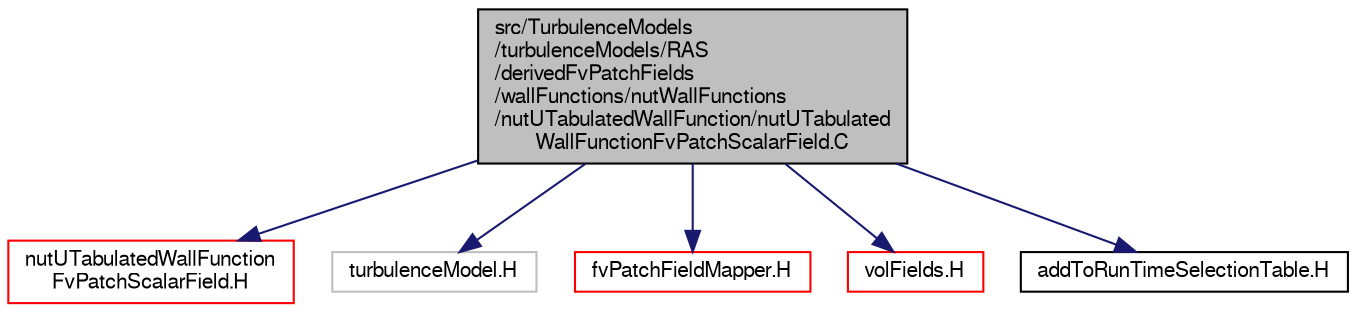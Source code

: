 digraph "src/TurbulenceModels/turbulenceModels/RAS/derivedFvPatchFields/wallFunctions/nutWallFunctions/nutUTabulatedWallFunction/nutUTabulatedWallFunctionFvPatchScalarField.C"
{
  bgcolor="transparent";
  edge [fontname="FreeSans",fontsize="10",labelfontname="FreeSans",labelfontsize="10"];
  node [fontname="FreeSans",fontsize="10",shape=record];
  Node0 [label="src/TurbulenceModels\l/turbulenceModels/RAS\l/derivedFvPatchFields\l/wallFunctions/nutWallFunctions\l/nutUTabulatedWallFunction/nutUTabulated\lWallFunctionFvPatchScalarField.C",height=0.2,width=0.4,color="black", fillcolor="grey75", style="filled", fontcolor="black"];
  Node0 -> Node1 [color="midnightblue",fontsize="10",style="solid",fontname="FreeSans"];
  Node1 [label="nutUTabulatedWallFunction\lFvPatchScalarField.H",height=0.2,width=0.4,color="red",URL="$a40427.html"];
  Node0 -> Node79 [color="midnightblue",fontsize="10",style="solid",fontname="FreeSans"];
  Node79 [label="turbulenceModel.H",height=0.2,width=0.4,color="grey75"];
  Node0 -> Node80 [color="midnightblue",fontsize="10",style="solid",fontname="FreeSans"];
  Node80 [label="fvPatchFieldMapper.H",height=0.2,width=0.4,color="red",URL="$a02468.html"];
  Node0 -> Node123 [color="midnightblue",fontsize="10",style="solid",fontname="FreeSans"];
  Node123 [label="volFields.H",height=0.2,width=0.4,color="red",URL="$a02750.html"];
  Node0 -> Node307 [color="midnightblue",fontsize="10",style="solid",fontname="FreeSans"];
  Node307 [label="addToRunTimeSelectionTable.H",height=0.2,width=0.4,color="black",URL="$a09263.html",tooltip="Macros for easy insertion into run-time selection tables. "];
}
